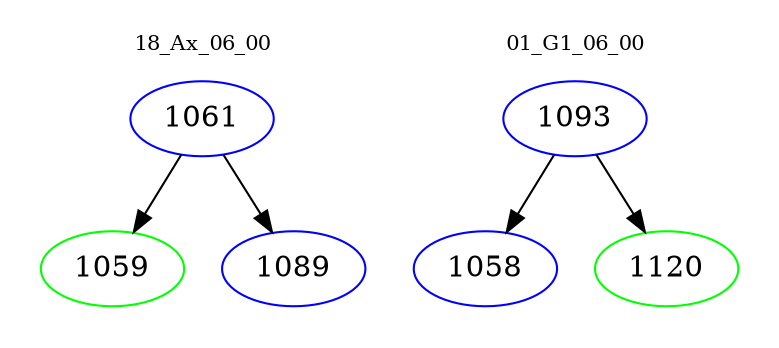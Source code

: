 digraph{
subgraph cluster_0 {
color = white
label = "18_Ax_06_00";
fontsize=10;
T0_1061 [label="1061", color="blue"]
T0_1061 -> T0_1059 [color="black"]
T0_1059 [label="1059", color="green"]
T0_1061 -> T0_1089 [color="black"]
T0_1089 [label="1089", color="blue"]
}
subgraph cluster_1 {
color = white
label = "01_G1_06_00";
fontsize=10;
T1_1093 [label="1093", color="blue"]
T1_1093 -> T1_1058 [color="black"]
T1_1058 [label="1058", color="blue"]
T1_1093 -> T1_1120 [color="black"]
T1_1120 [label="1120", color="green"]
}
}
